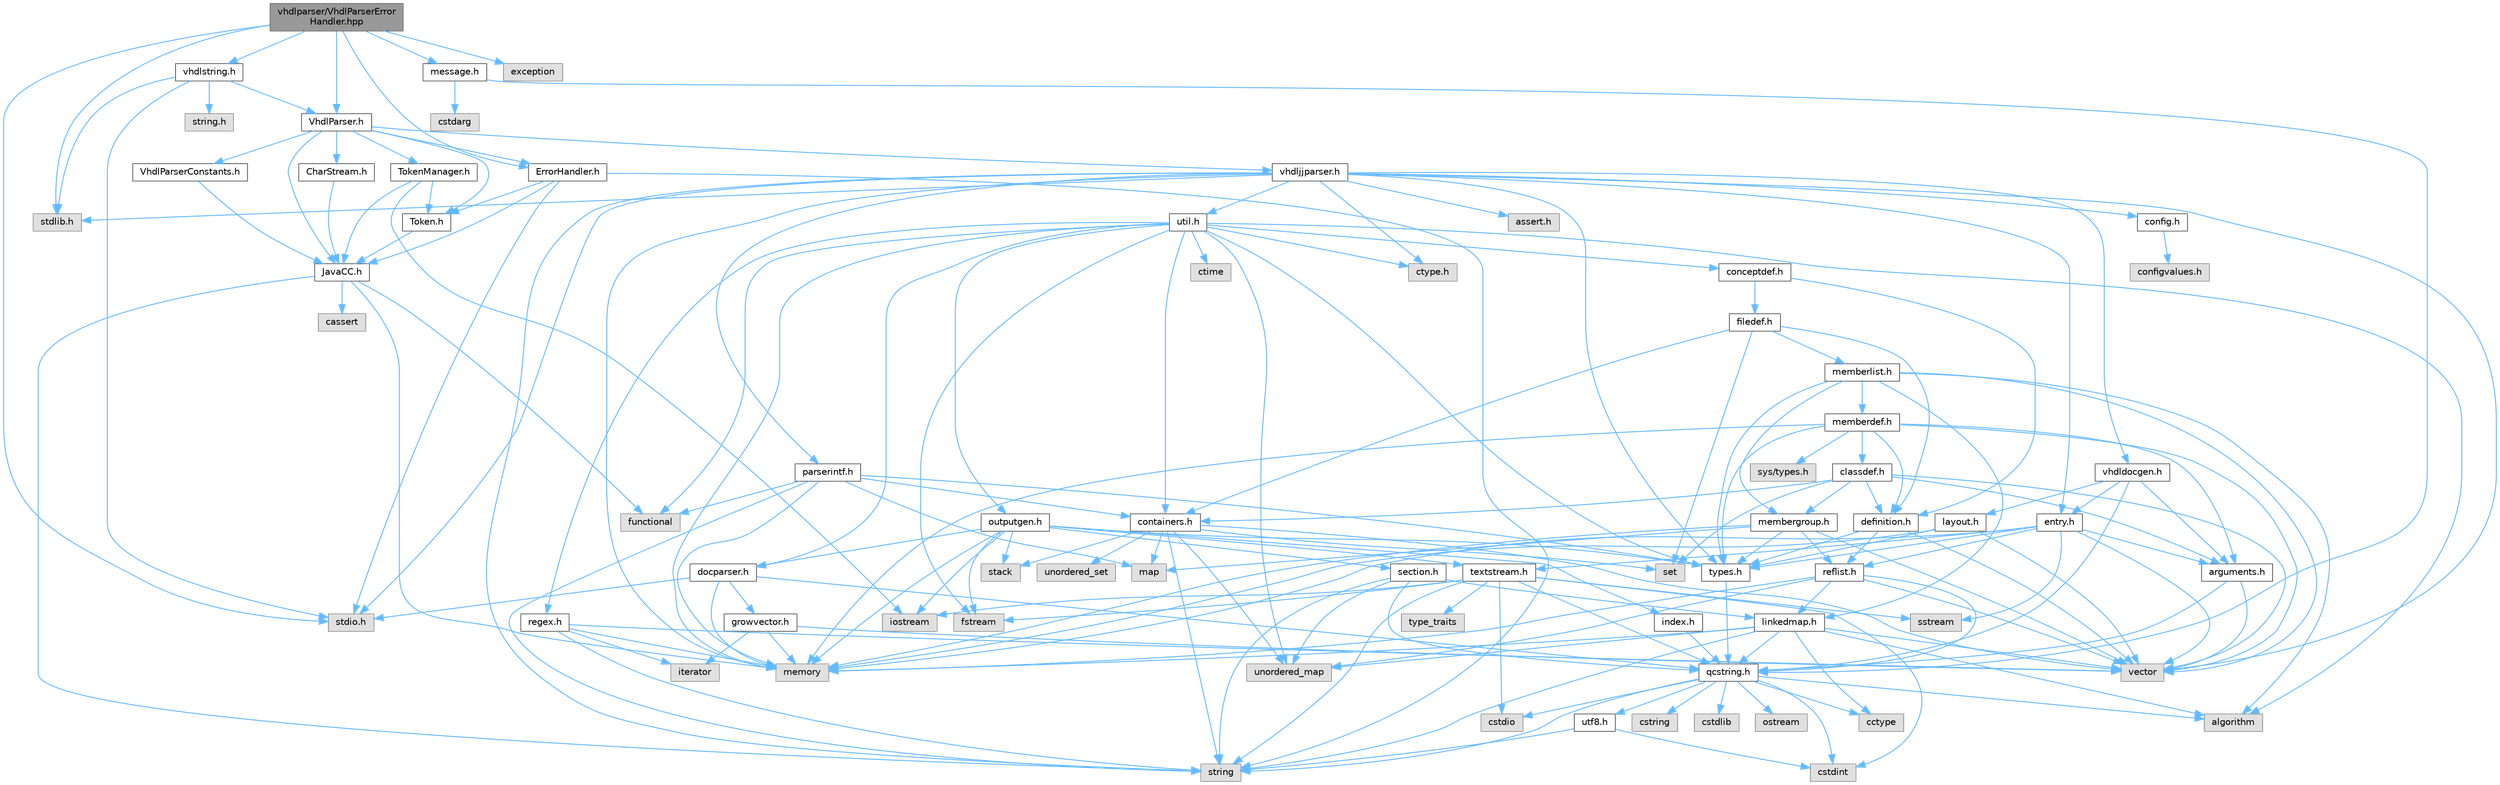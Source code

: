 digraph "vhdlparser/VhdlParserErrorHandler.hpp"
{
 // INTERACTIVE_SVG=YES
 // LATEX_PDF_SIZE
  bgcolor="transparent";
  edge [fontname=Helvetica,fontsize=10,labelfontname=Helvetica,labelfontsize=10];
  node [fontname=Helvetica,fontsize=10,shape=box,height=0.2,width=0.4];
  Node1 [label="vhdlparser/VhdlParserError\lHandler.hpp",height=0.2,width=0.4,color="gray40", fillcolor="grey60", style="filled", fontcolor="black",tooltip=" "];
  Node1 -> Node2 [color="steelblue1",style="solid"];
  Node2 [label="stdio.h",height=0.2,width=0.4,color="grey60", fillcolor="#E0E0E0", style="filled",tooltip=" "];
  Node1 -> Node3 [color="steelblue1",style="solid"];
  Node3 [label="stdlib.h",height=0.2,width=0.4,color="grey60", fillcolor="#E0E0E0", style="filled",tooltip=" "];
  Node1 -> Node4 [color="steelblue1",style="solid"];
  Node4 [label="exception",height=0.2,width=0.4,color="grey60", fillcolor="#E0E0E0", style="filled",tooltip=" "];
  Node1 -> Node5 [color="steelblue1",style="solid"];
  Node5 [label="VhdlParser.h",height=0.2,width=0.4,color="grey40", fillcolor="white", style="filled",URL="$d5/df9/_vhdl_parser_8h.html",tooltip=" "];
  Node5 -> Node6 [color="steelblue1",style="solid"];
  Node6 [label="JavaCC.h",height=0.2,width=0.4,color="grey40", fillcolor="white", style="filled",URL="$d1/d2f/_java_c_c_8h.html",tooltip=" "];
  Node6 -> Node7 [color="steelblue1",style="solid"];
  Node7 [label="string",height=0.2,width=0.4,color="grey60", fillcolor="#E0E0E0", style="filled",tooltip=" "];
  Node6 -> Node8 [color="steelblue1",style="solid"];
  Node8 [label="memory",height=0.2,width=0.4,color="grey60", fillcolor="#E0E0E0", style="filled",tooltip=" "];
  Node6 -> Node9 [color="steelblue1",style="solid"];
  Node9 [label="cassert",height=0.2,width=0.4,color="grey60", fillcolor="#E0E0E0", style="filled",tooltip=" "];
  Node6 -> Node10 [color="steelblue1",style="solid"];
  Node10 [label="functional",height=0.2,width=0.4,color="grey60", fillcolor="#E0E0E0", style="filled",tooltip=" "];
  Node5 -> Node11 [color="steelblue1",style="solid"];
  Node11 [label="CharStream.h",height=0.2,width=0.4,color="grey40", fillcolor="white", style="filled",URL="$df/ddf/_char_stream_8h.html",tooltip=" "];
  Node11 -> Node6 [color="steelblue1",style="solid"];
  Node5 -> Node12 [color="steelblue1",style="solid"];
  Node12 [label="Token.h",height=0.2,width=0.4,color="grey40", fillcolor="white", style="filled",URL="$dd/dcd/_token_8h.html",tooltip=" "];
  Node12 -> Node6 [color="steelblue1",style="solid"];
  Node5 -> Node13 [color="steelblue1",style="solid"];
  Node13 [label="TokenManager.h",height=0.2,width=0.4,color="grey40", fillcolor="white", style="filled",URL="$d4/df9/_token_manager_8h.html",tooltip=" "];
  Node13 -> Node14 [color="steelblue1",style="solid"];
  Node14 [label="iostream",height=0.2,width=0.4,color="grey60", fillcolor="#E0E0E0", style="filled",tooltip=" "];
  Node13 -> Node6 [color="steelblue1",style="solid"];
  Node13 -> Node12 [color="steelblue1",style="solid"];
  Node5 -> Node15 [color="steelblue1",style="solid"];
  Node15 [label="vhdljjparser.h",height=0.2,width=0.4,color="grey40", fillcolor="white", style="filled",URL="$d2/d55/vhdljjparser_8h.html",tooltip=" "];
  Node15 -> Node16 [color="steelblue1",style="solid"];
  Node16 [label="vector",height=0.2,width=0.4,color="grey60", fillcolor="#E0E0E0", style="filled",tooltip=" "];
  Node15 -> Node8 [color="steelblue1",style="solid"];
  Node15 -> Node7 [color="steelblue1",style="solid"];
  Node15 -> Node17 [color="steelblue1",style="solid"];
  Node17 [label="parserintf.h",height=0.2,width=0.4,color="grey40", fillcolor="white", style="filled",URL="$da/d55/parserintf_8h.html",tooltip=" "];
  Node17 -> Node10 [color="steelblue1",style="solid"];
  Node17 -> Node8 [color="steelblue1",style="solid"];
  Node17 -> Node18 [color="steelblue1",style="solid"];
  Node18 [label="map",height=0.2,width=0.4,color="grey60", fillcolor="#E0E0E0", style="filled",tooltip=" "];
  Node17 -> Node7 [color="steelblue1",style="solid"];
  Node17 -> Node19 [color="steelblue1",style="solid"];
  Node19 [label="types.h",height=0.2,width=0.4,color="grey40", fillcolor="white", style="filled",URL="$d9/d49/types_8h.html",tooltip="This file contains a number of basic enums and types."];
  Node19 -> Node20 [color="steelblue1",style="solid"];
  Node20 [label="qcstring.h",height=0.2,width=0.4,color="grey40", fillcolor="white", style="filled",URL="$d7/d5c/qcstring_8h.html",tooltip=" "];
  Node20 -> Node7 [color="steelblue1",style="solid"];
  Node20 -> Node21 [color="steelblue1",style="solid"];
  Node21 [label="algorithm",height=0.2,width=0.4,color="grey60", fillcolor="#E0E0E0", style="filled",tooltip=" "];
  Node20 -> Node22 [color="steelblue1",style="solid"];
  Node22 [label="cctype",height=0.2,width=0.4,color="grey60", fillcolor="#E0E0E0", style="filled",tooltip=" "];
  Node20 -> Node23 [color="steelblue1",style="solid"];
  Node23 [label="cstring",height=0.2,width=0.4,color="grey60", fillcolor="#E0E0E0", style="filled",tooltip=" "];
  Node20 -> Node24 [color="steelblue1",style="solid"];
  Node24 [label="cstdio",height=0.2,width=0.4,color="grey60", fillcolor="#E0E0E0", style="filled",tooltip=" "];
  Node20 -> Node25 [color="steelblue1",style="solid"];
  Node25 [label="cstdlib",height=0.2,width=0.4,color="grey60", fillcolor="#E0E0E0", style="filled",tooltip=" "];
  Node20 -> Node26 [color="steelblue1",style="solid"];
  Node26 [label="cstdint",height=0.2,width=0.4,color="grey60", fillcolor="#E0E0E0", style="filled",tooltip=" "];
  Node20 -> Node27 [color="steelblue1",style="solid"];
  Node27 [label="ostream",height=0.2,width=0.4,color="grey60", fillcolor="#E0E0E0", style="filled",tooltip=" "];
  Node20 -> Node28 [color="steelblue1",style="solid"];
  Node28 [label="utf8.h",height=0.2,width=0.4,color="grey40", fillcolor="white", style="filled",URL="$db/d7c/utf8_8h.html",tooltip="Various UTF8 related helper functions."];
  Node28 -> Node26 [color="steelblue1",style="solid"];
  Node28 -> Node7 [color="steelblue1",style="solid"];
  Node17 -> Node29 [color="steelblue1",style="solid"];
  Node29 [label="containers.h",height=0.2,width=0.4,color="grey40", fillcolor="white", style="filled",URL="$d5/d75/containers_8h.html",tooltip=" "];
  Node29 -> Node16 [color="steelblue1",style="solid"];
  Node29 -> Node7 [color="steelblue1",style="solid"];
  Node29 -> Node30 [color="steelblue1",style="solid"];
  Node30 [label="set",height=0.2,width=0.4,color="grey60", fillcolor="#E0E0E0", style="filled",tooltip=" "];
  Node29 -> Node18 [color="steelblue1",style="solid"];
  Node29 -> Node31 [color="steelblue1",style="solid"];
  Node31 [label="unordered_set",height=0.2,width=0.4,color="grey60", fillcolor="#E0E0E0", style="filled",tooltip=" "];
  Node29 -> Node32 [color="steelblue1",style="solid"];
  Node32 [label="unordered_map",height=0.2,width=0.4,color="grey60", fillcolor="#E0E0E0", style="filled",tooltip=" "];
  Node29 -> Node33 [color="steelblue1",style="solid"];
  Node33 [label="stack",height=0.2,width=0.4,color="grey60", fillcolor="#E0E0E0", style="filled",tooltip=" "];
  Node15 -> Node2 [color="steelblue1",style="solid"];
  Node15 -> Node3 [color="steelblue1",style="solid"];
  Node15 -> Node34 [color="steelblue1",style="solid"];
  Node34 [label="assert.h",height=0.2,width=0.4,color="grey60", fillcolor="#E0E0E0", style="filled",tooltip=" "];
  Node15 -> Node35 [color="steelblue1",style="solid"];
  Node35 [label="ctype.h",height=0.2,width=0.4,color="grey60", fillcolor="#E0E0E0", style="filled",tooltip=" "];
  Node15 -> Node19 [color="steelblue1",style="solid"];
  Node15 -> Node36 [color="steelblue1",style="solid"];
  Node36 [label="entry.h",height=0.2,width=0.4,color="grey40", fillcolor="white", style="filled",URL="$d1/dc6/entry_8h.html",tooltip=" "];
  Node36 -> Node16 [color="steelblue1",style="solid"];
  Node36 -> Node8 [color="steelblue1",style="solid"];
  Node36 -> Node37 [color="steelblue1",style="solid"];
  Node37 [label="sstream",height=0.2,width=0.4,color="grey60", fillcolor="#E0E0E0", style="filled",tooltip=" "];
  Node36 -> Node19 [color="steelblue1",style="solid"];
  Node36 -> Node38 [color="steelblue1",style="solid"];
  Node38 [label="arguments.h",height=0.2,width=0.4,color="grey40", fillcolor="white", style="filled",URL="$df/d9b/arguments_8h.html",tooltip=" "];
  Node38 -> Node16 [color="steelblue1",style="solid"];
  Node38 -> Node20 [color="steelblue1",style="solid"];
  Node36 -> Node39 [color="steelblue1",style="solid"];
  Node39 [label="reflist.h",height=0.2,width=0.4,color="grey40", fillcolor="white", style="filled",URL="$d1/d02/reflist_8h.html",tooltip=" "];
  Node39 -> Node16 [color="steelblue1",style="solid"];
  Node39 -> Node32 [color="steelblue1",style="solid"];
  Node39 -> Node8 [color="steelblue1",style="solid"];
  Node39 -> Node20 [color="steelblue1",style="solid"];
  Node39 -> Node40 [color="steelblue1",style="solid"];
  Node40 [label="linkedmap.h",height=0.2,width=0.4,color="grey40", fillcolor="white", style="filled",URL="$da/de1/linkedmap_8h.html",tooltip=" "];
  Node40 -> Node32 [color="steelblue1",style="solid"];
  Node40 -> Node16 [color="steelblue1",style="solid"];
  Node40 -> Node8 [color="steelblue1",style="solid"];
  Node40 -> Node7 [color="steelblue1",style="solid"];
  Node40 -> Node21 [color="steelblue1",style="solid"];
  Node40 -> Node22 [color="steelblue1",style="solid"];
  Node40 -> Node20 [color="steelblue1",style="solid"];
  Node36 -> Node41 [color="steelblue1",style="solid"];
  Node41 [label="textstream.h",height=0.2,width=0.4,color="grey40", fillcolor="white", style="filled",URL="$d4/d7d/textstream_8h.html",tooltip=" "];
  Node41 -> Node7 [color="steelblue1",style="solid"];
  Node41 -> Node14 [color="steelblue1",style="solid"];
  Node41 -> Node37 [color="steelblue1",style="solid"];
  Node41 -> Node26 [color="steelblue1",style="solid"];
  Node41 -> Node24 [color="steelblue1",style="solid"];
  Node41 -> Node42 [color="steelblue1",style="solid"];
  Node42 [label="fstream",height=0.2,width=0.4,color="grey60", fillcolor="#E0E0E0", style="filled",tooltip=" "];
  Node41 -> Node43 [color="steelblue1",style="solid"];
  Node43 [label="type_traits",height=0.2,width=0.4,color="grey60", fillcolor="#E0E0E0", style="filled",tooltip=" "];
  Node41 -> Node20 [color="steelblue1",style="solid"];
  Node15 -> Node44 [color="steelblue1",style="solid"];
  Node44 [label="vhdldocgen.h",height=0.2,width=0.4,color="grey40", fillcolor="white", style="filled",URL="$dd/dec/vhdldocgen_8h.html",tooltip=" "];
  Node44 -> Node20 [color="steelblue1",style="solid"];
  Node44 -> Node45 [color="steelblue1",style="solid"];
  Node45 [label="layout.h",height=0.2,width=0.4,color="grey40", fillcolor="white", style="filled",URL="$db/d51/layout_8h.html",tooltip=" "];
  Node45 -> Node8 [color="steelblue1",style="solid"];
  Node45 -> Node16 [color="steelblue1",style="solid"];
  Node45 -> Node19 [color="steelblue1",style="solid"];
  Node44 -> Node38 [color="steelblue1",style="solid"];
  Node44 -> Node36 [color="steelblue1",style="solid"];
  Node15 -> Node46 [color="steelblue1",style="solid"];
  Node46 [label="config.h",height=0.2,width=0.4,color="grey40", fillcolor="white", style="filled",URL="$db/d16/config_8h.html",tooltip=" "];
  Node46 -> Node47 [color="steelblue1",style="solid"];
  Node47 [label="configvalues.h",height=0.2,width=0.4,color="grey60", fillcolor="#E0E0E0", style="filled",tooltip=" "];
  Node15 -> Node48 [color="steelblue1",style="solid"];
  Node48 [label="util.h",height=0.2,width=0.4,color="grey40", fillcolor="white", style="filled",URL="$d8/d3c/util_8h.html",tooltip="A bunch of utility functions."];
  Node48 -> Node8 [color="steelblue1",style="solid"];
  Node48 -> Node32 [color="steelblue1",style="solid"];
  Node48 -> Node21 [color="steelblue1",style="solid"];
  Node48 -> Node10 [color="steelblue1",style="solid"];
  Node48 -> Node42 [color="steelblue1",style="solid"];
  Node48 -> Node49 [color="steelblue1",style="solid"];
  Node49 [label="ctime",height=0.2,width=0.4,color="grey60", fillcolor="#E0E0E0", style="filled",tooltip=" "];
  Node48 -> Node35 [color="steelblue1",style="solid"];
  Node48 -> Node19 [color="steelblue1",style="solid"];
  Node48 -> Node50 [color="steelblue1",style="solid"];
  Node50 [label="docparser.h",height=0.2,width=0.4,color="grey40", fillcolor="white", style="filled",URL="$de/d9c/docparser_8h.html",tooltip=" "];
  Node50 -> Node2 [color="steelblue1",style="solid"];
  Node50 -> Node8 [color="steelblue1",style="solid"];
  Node50 -> Node20 [color="steelblue1",style="solid"];
  Node50 -> Node51 [color="steelblue1",style="solid"];
  Node51 [label="growvector.h",height=0.2,width=0.4,color="grey40", fillcolor="white", style="filled",URL="$d7/d50/growvector_8h.html",tooltip=" "];
  Node51 -> Node16 [color="steelblue1",style="solid"];
  Node51 -> Node8 [color="steelblue1",style="solid"];
  Node51 -> Node52 [color="steelblue1",style="solid"];
  Node52 [label="iterator",height=0.2,width=0.4,color="grey60", fillcolor="#E0E0E0", style="filled",tooltip=" "];
  Node48 -> Node29 [color="steelblue1",style="solid"];
  Node48 -> Node53 [color="steelblue1",style="solid"];
  Node53 [label="outputgen.h",height=0.2,width=0.4,color="grey40", fillcolor="white", style="filled",URL="$df/d06/outputgen_8h.html",tooltip=" "];
  Node53 -> Node8 [color="steelblue1",style="solid"];
  Node53 -> Node33 [color="steelblue1",style="solid"];
  Node53 -> Node14 [color="steelblue1",style="solid"];
  Node53 -> Node42 [color="steelblue1",style="solid"];
  Node53 -> Node19 [color="steelblue1",style="solid"];
  Node53 -> Node54 [color="steelblue1",style="solid"];
  Node54 [label="index.h",height=0.2,width=0.4,color="grey40", fillcolor="white", style="filled",URL="$d1/db5/index_8h.html",tooltip=" "];
  Node54 -> Node20 [color="steelblue1",style="solid"];
  Node53 -> Node55 [color="steelblue1",style="solid"];
  Node55 [label="section.h",height=0.2,width=0.4,color="grey40", fillcolor="white", style="filled",URL="$d1/d2a/section_8h.html",tooltip=" "];
  Node55 -> Node7 [color="steelblue1",style="solid"];
  Node55 -> Node32 [color="steelblue1",style="solid"];
  Node55 -> Node20 [color="steelblue1",style="solid"];
  Node55 -> Node40 [color="steelblue1",style="solid"];
  Node53 -> Node41 [color="steelblue1",style="solid"];
  Node53 -> Node50 [color="steelblue1",style="solid"];
  Node48 -> Node56 [color="steelblue1",style="solid"];
  Node56 [label="regex.h",height=0.2,width=0.4,color="grey40", fillcolor="white", style="filled",URL="$d1/d21/regex_8h.html",tooltip=" "];
  Node56 -> Node8 [color="steelblue1",style="solid"];
  Node56 -> Node7 [color="steelblue1",style="solid"];
  Node56 -> Node16 [color="steelblue1",style="solid"];
  Node56 -> Node52 [color="steelblue1",style="solid"];
  Node48 -> Node57 [color="steelblue1",style="solid"];
  Node57 [label="conceptdef.h",height=0.2,width=0.4,color="grey40", fillcolor="white", style="filled",URL="$da/df1/conceptdef_8h.html",tooltip=" "];
  Node57 -> Node58 [color="steelblue1",style="solid"];
  Node58 [label="definition.h",height=0.2,width=0.4,color="grey40", fillcolor="white", style="filled",URL="$df/da1/definition_8h.html",tooltip=" "];
  Node58 -> Node16 [color="steelblue1",style="solid"];
  Node58 -> Node19 [color="steelblue1",style="solid"];
  Node58 -> Node39 [color="steelblue1",style="solid"];
  Node57 -> Node59 [color="steelblue1",style="solid"];
  Node59 [label="filedef.h",height=0.2,width=0.4,color="grey40", fillcolor="white", style="filled",URL="$d4/d3a/filedef_8h.html",tooltip=" "];
  Node59 -> Node30 [color="steelblue1",style="solid"];
  Node59 -> Node58 [color="steelblue1",style="solid"];
  Node59 -> Node60 [color="steelblue1",style="solid"];
  Node60 [label="memberlist.h",height=0.2,width=0.4,color="grey40", fillcolor="white", style="filled",URL="$dd/d78/memberlist_8h.html",tooltip=" "];
  Node60 -> Node16 [color="steelblue1",style="solid"];
  Node60 -> Node21 [color="steelblue1",style="solid"];
  Node60 -> Node61 [color="steelblue1",style="solid"];
  Node61 [label="memberdef.h",height=0.2,width=0.4,color="grey40", fillcolor="white", style="filled",URL="$d4/d46/memberdef_8h.html",tooltip=" "];
  Node61 -> Node16 [color="steelblue1",style="solid"];
  Node61 -> Node8 [color="steelblue1",style="solid"];
  Node61 -> Node62 [color="steelblue1",style="solid"];
  Node62 [label="sys/types.h",height=0.2,width=0.4,color="grey60", fillcolor="#E0E0E0", style="filled",tooltip=" "];
  Node61 -> Node19 [color="steelblue1",style="solid"];
  Node61 -> Node58 [color="steelblue1",style="solid"];
  Node61 -> Node38 [color="steelblue1",style="solid"];
  Node61 -> Node63 [color="steelblue1",style="solid"];
  Node63 [label="classdef.h",height=0.2,width=0.4,color="grey40", fillcolor="white", style="filled",URL="$d1/da6/classdef_8h.html",tooltip=" "];
  Node63 -> Node16 [color="steelblue1",style="solid"];
  Node63 -> Node30 [color="steelblue1",style="solid"];
  Node63 -> Node29 [color="steelblue1",style="solid"];
  Node63 -> Node58 [color="steelblue1",style="solid"];
  Node63 -> Node38 [color="steelblue1",style="solid"];
  Node63 -> Node64 [color="steelblue1",style="solid"];
  Node64 [label="membergroup.h",height=0.2,width=0.4,color="grey40", fillcolor="white", style="filled",URL="$d9/d11/membergroup_8h.html",tooltip=" "];
  Node64 -> Node16 [color="steelblue1",style="solid"];
  Node64 -> Node18 [color="steelblue1",style="solid"];
  Node64 -> Node8 [color="steelblue1",style="solid"];
  Node64 -> Node19 [color="steelblue1",style="solid"];
  Node64 -> Node39 [color="steelblue1",style="solid"];
  Node60 -> Node40 [color="steelblue1",style="solid"];
  Node60 -> Node19 [color="steelblue1",style="solid"];
  Node60 -> Node64 [color="steelblue1",style="solid"];
  Node59 -> Node29 [color="steelblue1",style="solid"];
  Node5 -> Node65 [color="steelblue1",style="solid"];
  Node65 [label="VhdlParserConstants.h",height=0.2,width=0.4,color="grey40", fillcolor="white", style="filled",URL="$dc/d21/_vhdl_parser_constants_8h.html",tooltip=" "];
  Node65 -> Node6 [color="steelblue1",style="solid"];
  Node5 -> Node66 [color="steelblue1",style="solid"];
  Node66 [label="ErrorHandler.h",height=0.2,width=0.4,color="grey40", fillcolor="white", style="filled",URL="$d3/dd5/_error_handler_8h.html",tooltip=" "];
  Node66 -> Node2 [color="steelblue1",style="solid"];
  Node66 -> Node7 [color="steelblue1",style="solid"];
  Node66 -> Node6 [color="steelblue1",style="solid"];
  Node66 -> Node12 [color="steelblue1",style="solid"];
  Node1 -> Node66 [color="steelblue1",style="solid"];
  Node1 -> Node67 [color="steelblue1",style="solid"];
  Node67 [label="vhdlstring.h",height=0.2,width=0.4,color="grey40", fillcolor="white", style="filled",URL="$d9/d48/vhdlstring_8h.html",tooltip=" "];
  Node67 -> Node2 [color="steelblue1",style="solid"];
  Node67 -> Node3 [color="steelblue1",style="solid"];
  Node67 -> Node68 [color="steelblue1",style="solid"];
  Node68 [label="string.h",height=0.2,width=0.4,color="grey60", fillcolor="#E0E0E0", style="filled",tooltip=" "];
  Node67 -> Node5 [color="steelblue1",style="solid"];
  Node1 -> Node69 [color="steelblue1",style="solid"];
  Node69 [label="message.h",height=0.2,width=0.4,color="grey40", fillcolor="white", style="filled",URL="$d2/d0d/message_8h.html",tooltip=" "];
  Node69 -> Node70 [color="steelblue1",style="solid"];
  Node70 [label="cstdarg",height=0.2,width=0.4,color="grey60", fillcolor="#E0E0E0", style="filled",tooltip=" "];
  Node69 -> Node20 [color="steelblue1",style="solid"];
}
